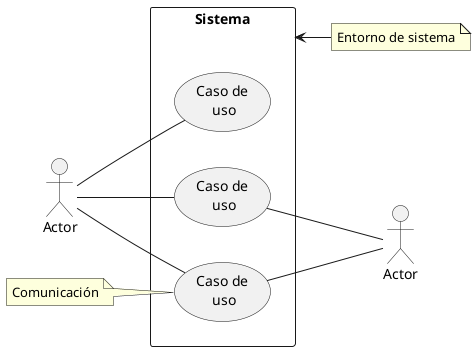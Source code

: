 @startuml
left to right direction
"Actor" as Ac1
"Actor" as ac2
rectangle Sistema{
usecase "Caso de\n uso" as cau1
usecase "Caso de\n uso" as cau2
usecase "Caso de\n uso" as cau3
}
ac2 -up- cau2
ac2 -up- cau3
Ac1 -down- cau1
Ac1 -down- cau2
Ac1 -down- cau3
note "Comunicación" as no1
note "Entorno de sistema" as no2
no1 --> cau3
:no2: -up-> (Sistema)

@enduml
@startuml
left to right direction
"Socio" as Ac1
"Bibliotecario" as ac2
rectangle Biblioteca{
usecase "Reservar \n libro" as cau1
usecase "Devolver\n libro" as cau3
usecase "Prestar\n libro" as cau2
usecase "Actualizar\n Catálogo" as cau4
}

Ac1 -down- cau1
Ac1 -down- cau2
Ac1 -down- cau3
ac2 -up- cau2
ac2 -up- cau4



@enduml


@startjson
{
   "Caso de uso":"",
   "Actores":"                                               ",
   "Actores":"",
   "Actores":"",
   "Actores":"",
   "Actores":"",
   "Actores":"",
   "Actores":"",
   "Flujo de eventos":"",
   "Actor": "Sistema",
   "":""
}
@endjson


@startjson
<style>
jsonDiagram {
BackGroundColor #eaff92
FontStyle italic
}
</style>
{
   "**Caso de uso **":"Reservar Libro",
   "**Actores**":"Socio" ,
   "**Resumen**":"El socio puede solicitar la reserva de un libro para su posterior\\n préstamo, a partir de una fecha determinada",
   "**Precondiciones**":"El socio no tiene ninguna reserva",
   "**Postcondiciones**":"El socio tiene una reserva y el libro tiene una nueva reserva a partir de\\nuna fecha",
   "**Incluye**":"- -",
   "**Extiende**":"- -",
   "**Hereda de**":"- -",
   "**Flujo de eventos**":"",
   "                  Actor": "                                                          Sistema",
   "1. El socio solicita la reserva (codigo,\\n libro, fecha)\\n\\n\\n\\n5.El socio confirma la reserva":"2.El sistema comprueba que el socio no tiene reserva\\n 3.El sistema compueba que esta libre para la fecha solicitada\\n4. El sistema solicita confirmación de la reserva\\n\\n6.El sistema realiza la reserva"
}
@endjson

@startuml
left to right direction
"Bibliotecario" as bib
usecase "Baja socio" as Bso
usecase "Buscar socio" as Bsoci
bib --> Bso
Bso ..> Bsoci : <<include>>
@enduml


@startuml
left to right direction
usecase "Evaluar\nSolicitud Credito" as Bso
usecase "Solitar Información adicional al\ncliente" as Bsoci
bib --> Bso
Bsoci .up.> Bso : <<extend>>
@enduml


@startuml
left to right direction
usecase "Enviar solicitud\ncrédito" as Bso
usecase "Enviar solicitud de\ncrédito personal" as Bsp
usecase "Enviar solicitud de\ncrédito empresarial" as Bsoci
Agente --> Bso
Bsoci -left-|> Bso
Bsp -up-|> Bso
@enduml


@startuml
" Cliente\nBancario" as clb
"    Cliente\nCorporativo" as clc
"Cliente\nNormal" as cln
cln -up-|> clb
clc -up-|> clb
note "Actor antecesor" as na1
note "Actor descendiente" as nad
na1 -left-> clb
nad -right-> cln
@enduml

@startuml
left to right direction
"Empleado" as emp
"Administrador" as adm
rectangle EmpresaPedidos{
usecase "Introducir\nPedido" as ip
usecase "Cancelar\nPedido" as cp
usecase "Obtener Estado\nPedido" as oep
usecase "Borrar Pedido" as bp
usecase "Buscar Pedidos" as bps
usecase "Alta Cliente" as ac
usecase "Buscar Cliente" as bc
usecase "Nuevo Producto" as np
usecase "Borrar Producto" as bpro
}
emp -up- ip
emp -- cp
emp -- oep
emp -- bp
emp -- bps
emp -- ac
emp -- bc
adm -up- np
adm -up- bpro
@enduml

@startuml
left to right direction
"Empleado"as em
usecase "Alta Cliente" as ac
usecase "Introducir\nPedido" as ip
usecase "Obtener\nEstado\Pedido" as oep
usecase "Cancelar\nPedido" as cp
usecase "Buscar\nCliente"as bctl
usecase "Pago en\nCuenta" as pcc
usecase "Buscar\nPedido" as bped
usecase "Pago con\nTarjeta" as pcta
em --ac
em -- ip
em -- oep
em --cp
ac --> ip : extiende
ip ..> bctl : incluye
ip <.. pcc : extiende
em -- bped
oep <..bped  : incluye
pcta --> ip : extiende

@enduml
